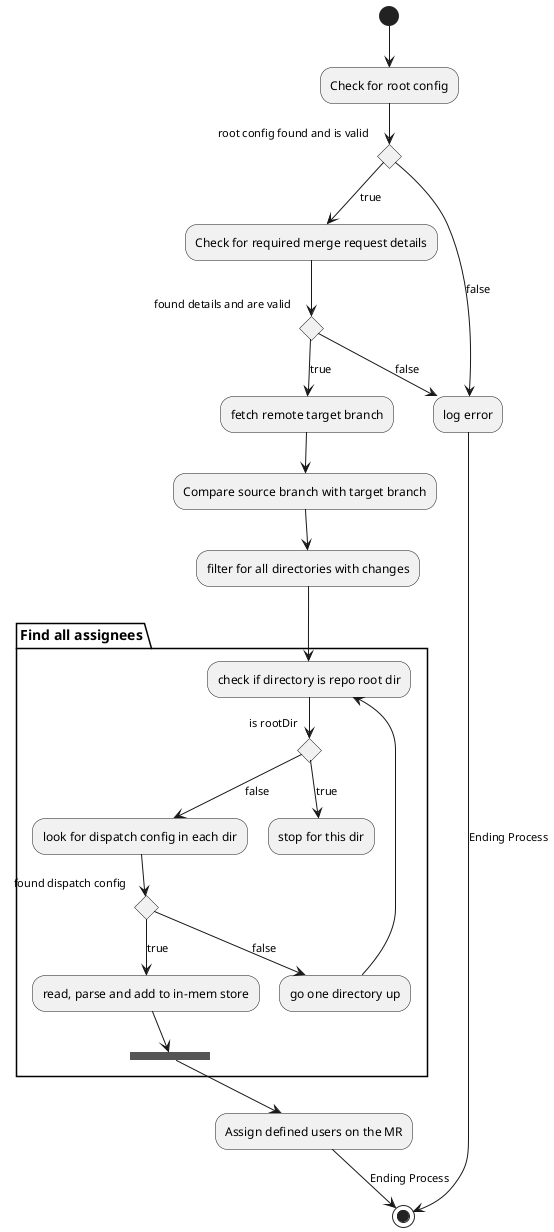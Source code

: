 @startuml
(*) --> "Check for root config"
if "root config found and is valid"
    -->[true] "Check for required merge request details" as checkMR
else
    -->[false] "log error" as logErr
endif

checkMR if "found details and are valid"
    -->[true] "fetch remote target branch" as fetch
else
    -->[false] "log error" as logErr
endif

fetch -down-> "Compare source branch with target branch" as compare
compare -down-> "filter for all directories with changes" as filter

partition "Find all assignees"{
filter -down-> "check if directory is repo root dir" as rootDir
rootDir -down-> if "is rootDir"
    -down-> [false]  "look for dispatch config in each dir" as look
else
    -down-> [true] "stop for this dir"
endif

look -down-> if "found dispatch config"
    -down-> [true] "read, parse and add to in-mem store" as store
    -down-> ==S1==
else
    -down-> [false] "go one directory up"
    -down-> rootDir
endif
}

==S1== --> "Assign defined users on the MR" as assignMR
assignMR -down-> [Ending Process] (*)

logErr -->[Ending Process] (*)

@enduml
